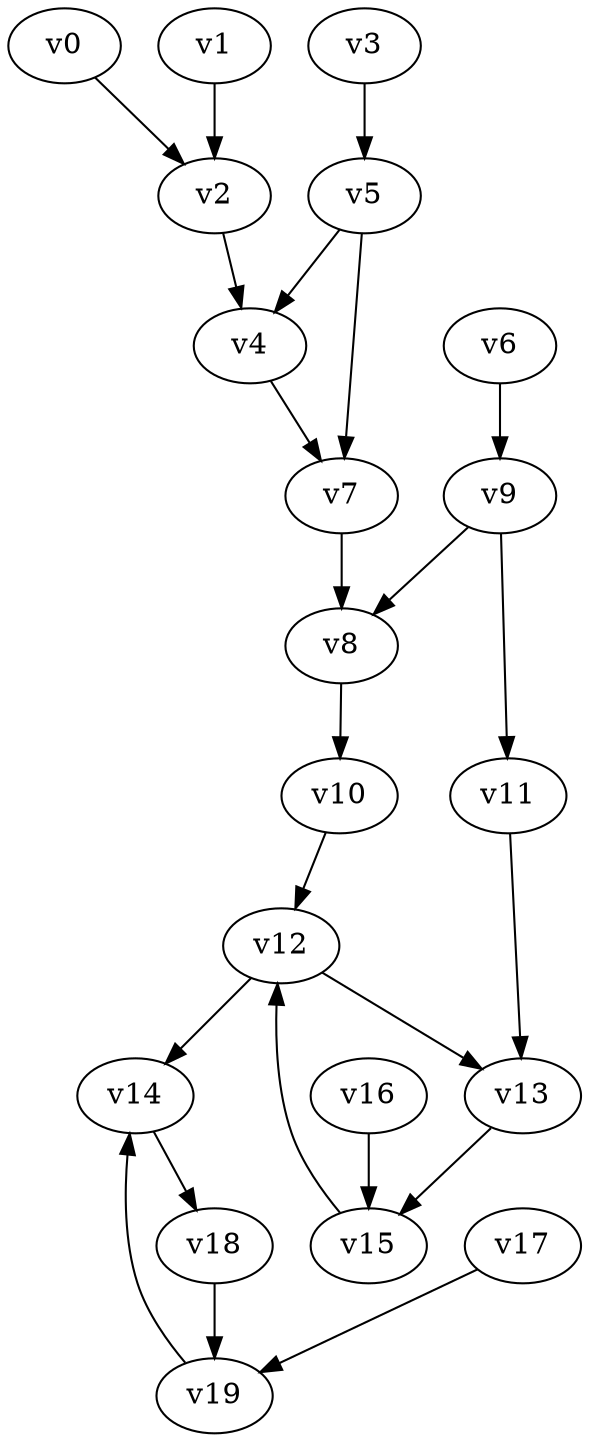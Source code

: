 digraph buchi_test015 {
    v0 [name="v0", player=0, priority=0];
    v1 [name="v1", player=0, priority=1];
    v2 [name="v2", player=0, priority=0];
    v3 [name="v3", player=1, priority=1];
    v4 [name="v4", player=1, priority=1];
    v5 [name="v5", player=0, priority=1];
    v6 [name="v6", player=0, priority=0];
    v7 [name="v7", player=1, priority=1];
    v8 [name="v8", player=1, priority=1];
    v9 [name="v9", player=1, priority=0];
    v10 [name="v10", player=1, priority=0];
    v11 [name="v11", player=0, priority=1];
    v12 [name="v12", player=1, priority=0];
    v13 [name="v13", player=1, priority=0];
    v14 [name="v14", player=0, priority=1];
    v15 [name="v15", player=0, priority=1];
    v16 [name="v16", player=0, priority=0];
    v17 [name="v17", player=1, priority=1];
    v18 [name="v18", player=1, priority=1];
    v19 [name="v19", player=0, priority=1];
    v5 -> v4;
    v12 -> v13;
    v5 -> v7;
    v0 -> v2;
    v9 -> v8;
    v9 -> v11;
    v10 -> v12;
    v18 -> v19;
    v14 -> v18;
    v2 -> v4;
    v1 -> v2;
    v19 -> v14;
    v11 -> v13;
    v16 -> v15;
    v4 -> v7;
    v12 -> v14;
    v3 -> v5;
    v8 -> v10;
    v17 -> v19;
    v13 -> v15;
    v15 -> v12;
    v6 -> v9;
    v7 -> v8;
}
